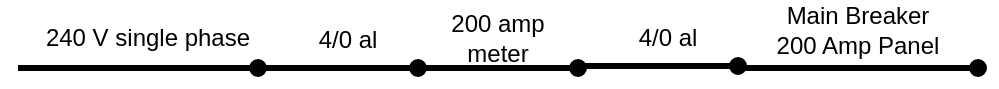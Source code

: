 <mxfile version="24.6.4" type="github">
  <diagram name="Page-1" id="5nI1CVHLx8nV51dm1Z05">
    <mxGraphModel dx="1583" dy="398" grid="1" gridSize="10" guides="1" tooltips="1" connect="1" arrows="1" fold="1" page="1" pageScale="1" pageWidth="850" pageHeight="1100" math="0" shadow="0">
      <root>
        <mxCell id="0" />
        <mxCell id="1" parent="0" />
        <mxCell id="yLSgrrIZHX9_9N9hEcFk-4" value="240 V single phase" style="text;html=1;align=center;verticalAlign=middle;whiteSpace=wrap;rounded=0;" parent="1" vertex="1">
          <mxGeometry x="10" y="330" width="110" height="30" as="geometry" />
        </mxCell>
        <mxCell id="yLSgrrIZHX9_9N9hEcFk-5" value="" style="endArrow=none;html=1;rounded=0;exitX=0;exitY=0.5;exitDx=0;exitDy=0;strokeWidth=3;endFill=0;startArrow=oval;startFill=1;" parent="1" edge="1">
          <mxGeometry width="50" height="50" relative="1" as="geometry">
            <mxPoint x="120" y="360" as="sourcePoint" />
            <mxPoint y="360" as="targetPoint" />
          </mxGeometry>
        </mxCell>
        <mxCell id="uiHr9768V3p4xPtMbY-Z-2" value="4/0 al" style="text;html=1;align=center;verticalAlign=middle;whiteSpace=wrap;rounded=0;" vertex="1" parent="1">
          <mxGeometry x="130" y="331" width="70" height="30" as="geometry" />
        </mxCell>
        <mxCell id="uiHr9768V3p4xPtMbY-Z-3" value="" style="endArrow=none;html=1;rounded=0;strokeWidth=3;endFill=0;startArrow=oval;startFill=1;" edge="1" parent="1">
          <mxGeometry width="50" height="50" relative="1" as="geometry">
            <mxPoint x="200" y="360" as="sourcePoint" />
            <mxPoint x="120" y="360" as="targetPoint" />
          </mxGeometry>
        </mxCell>
        <mxCell id="uiHr9768V3p4xPtMbY-Z-4" value="" style="endArrow=none;html=1;rounded=0;strokeWidth=3;endFill=0;startArrow=oval;startFill=1;" edge="1" parent="1">
          <mxGeometry width="50" height="50" relative="1" as="geometry">
            <mxPoint x="280" y="360" as="sourcePoint" />
            <mxPoint x="200" y="360" as="targetPoint" />
          </mxGeometry>
        </mxCell>
        <mxCell id="uiHr9768V3p4xPtMbY-Z-5" value="200 amp meter" style="text;html=1;align=center;verticalAlign=middle;whiteSpace=wrap;rounded=0;" vertex="1" parent="1">
          <mxGeometry x="200" y="330" width="80" height="30" as="geometry" />
        </mxCell>
        <mxCell id="uiHr9768V3p4xPtMbY-Z-6" value="4/0 al" style="text;html=1;align=center;verticalAlign=middle;whiteSpace=wrap;rounded=0;" vertex="1" parent="1">
          <mxGeometry x="290" y="330" width="70" height="30" as="geometry" />
        </mxCell>
        <mxCell id="uiHr9768V3p4xPtMbY-Z-7" value="" style="endArrow=none;html=1;rounded=0;strokeWidth=3;endFill=0;startArrow=oval;startFill=1;" edge="1" parent="1">
          <mxGeometry width="50" height="50" relative="1" as="geometry">
            <mxPoint x="360" y="359" as="sourcePoint" />
            <mxPoint x="280" y="359" as="targetPoint" />
          </mxGeometry>
        </mxCell>
        <mxCell id="uiHr9768V3p4xPtMbY-Z-8" value="" style="endArrow=none;html=1;rounded=0;strokeWidth=3;endFill=0;startArrow=oval;startFill=1;" edge="1" parent="1">
          <mxGeometry width="50" height="50" relative="1" as="geometry">
            <mxPoint x="480" y="360" as="sourcePoint" />
            <mxPoint x="360" y="360" as="targetPoint" />
          </mxGeometry>
        </mxCell>
        <mxCell id="uiHr9768V3p4xPtMbY-Z-9" value="&lt;div&gt;Main Breaker&lt;/div&gt;&lt;div&gt;200 Amp Panel&lt;br&gt;&lt;/div&gt;" style="text;html=1;align=center;verticalAlign=middle;whiteSpace=wrap;rounded=0;" vertex="1" parent="1">
          <mxGeometry x="360" y="326" width="120" height="30" as="geometry" />
        </mxCell>
      </root>
    </mxGraphModel>
  </diagram>
</mxfile>
